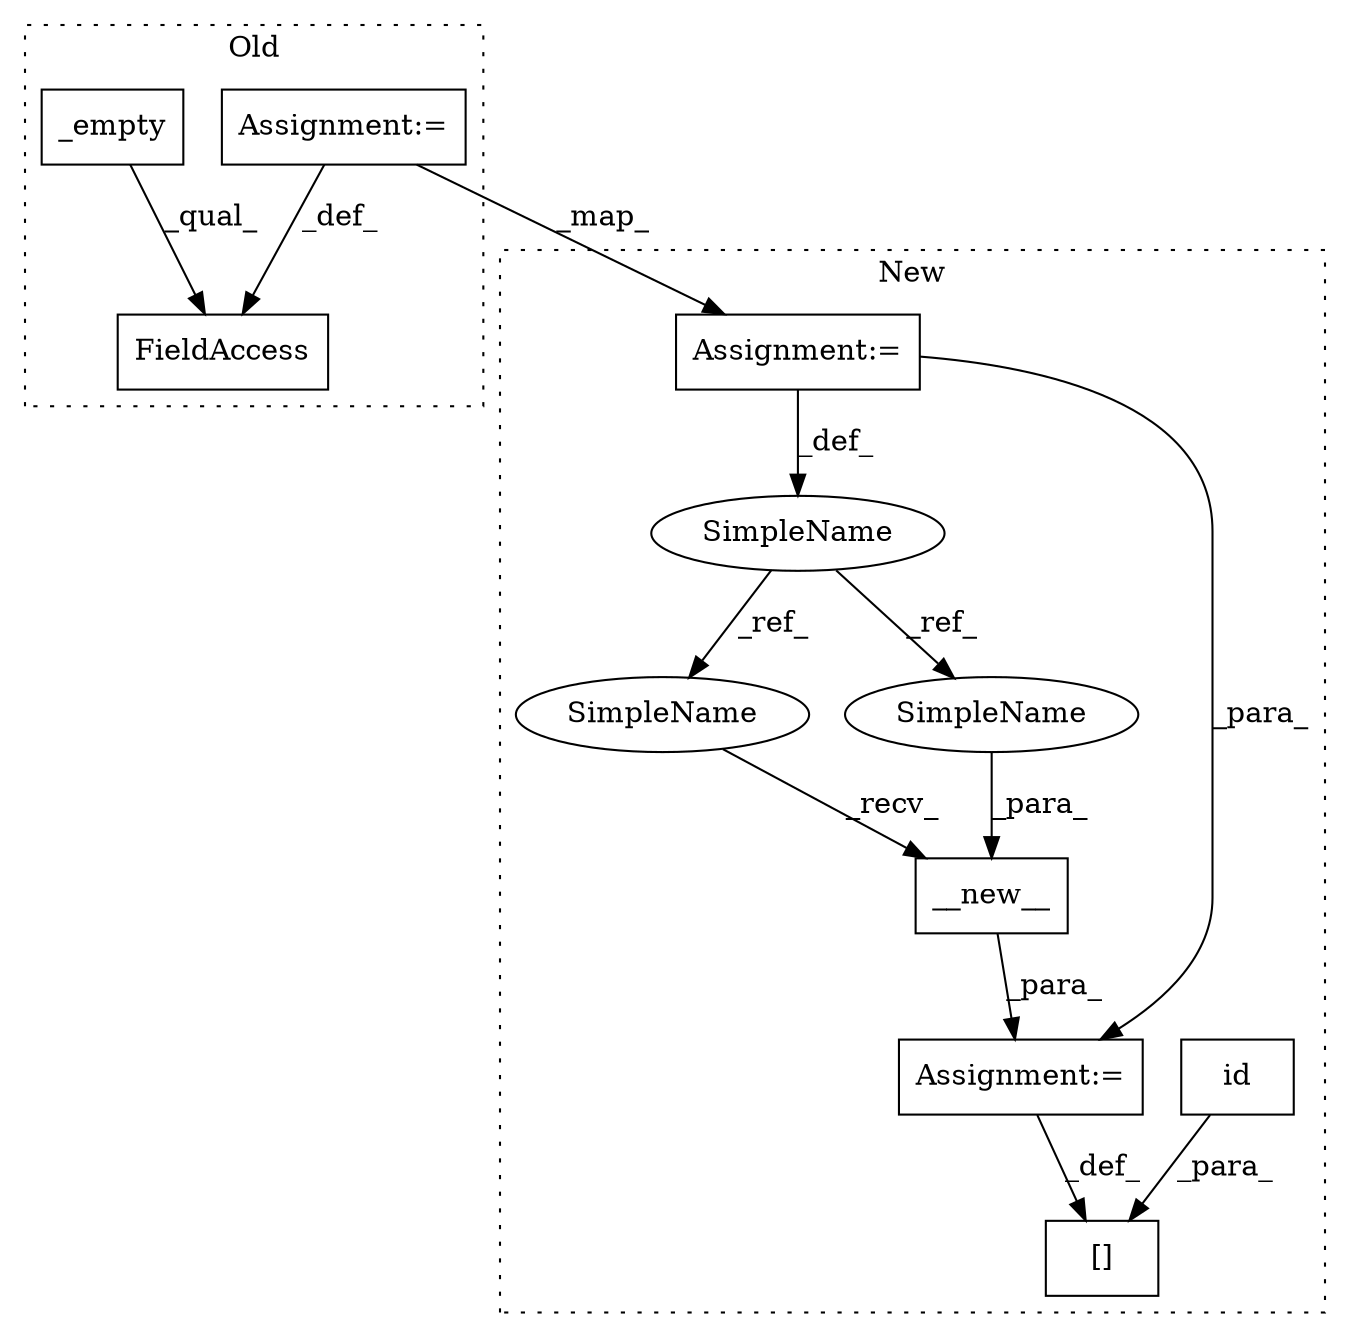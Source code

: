 digraph G {
subgraph cluster0 {
1 [label="_empty" a="32" s="2430" l="8" shape="box"];
3 [label="FieldAccess" a="22" s="2444" l="16" shape="box"];
8 [label="Assignment:=" a="7" s="2460" l="1" shape="box"];
label = "Old";
style="dotted";
}
subgraph cluster1 {
2 [label="[]" a="2" s="2419,2432" l="5,1" shape="box"];
4 [label="__new__" a="32" s="2401,2412" l="8,1" shape="box"];
5 [label="SimpleName" a="42" s="2366" l="3" shape="ellipse"];
6 [label="id" a="32" s="2424,2431" l="3,1" shape="box"];
7 [label="Assignment:=" a="7" s="2433" l="1" shape="box"];
9 [label="Assignment:=" a="7" s="2369" l="1" shape="box"];
10 [label="SimpleName" a="42" s="2397" l="3" shape="ellipse"];
11 [label="SimpleName" a="42" s="2409" l="3" shape="ellipse"];
label = "New";
style="dotted";
}
1 -> 3 [label="_qual_"];
4 -> 7 [label="_para_"];
5 -> 10 [label="_ref_"];
5 -> 11 [label="_ref_"];
6 -> 2 [label="_para_"];
7 -> 2 [label="_def_"];
8 -> 9 [label="_map_"];
8 -> 3 [label="_def_"];
9 -> 5 [label="_def_"];
9 -> 7 [label="_para_"];
10 -> 4 [label="_recv_"];
11 -> 4 [label="_para_"];
}